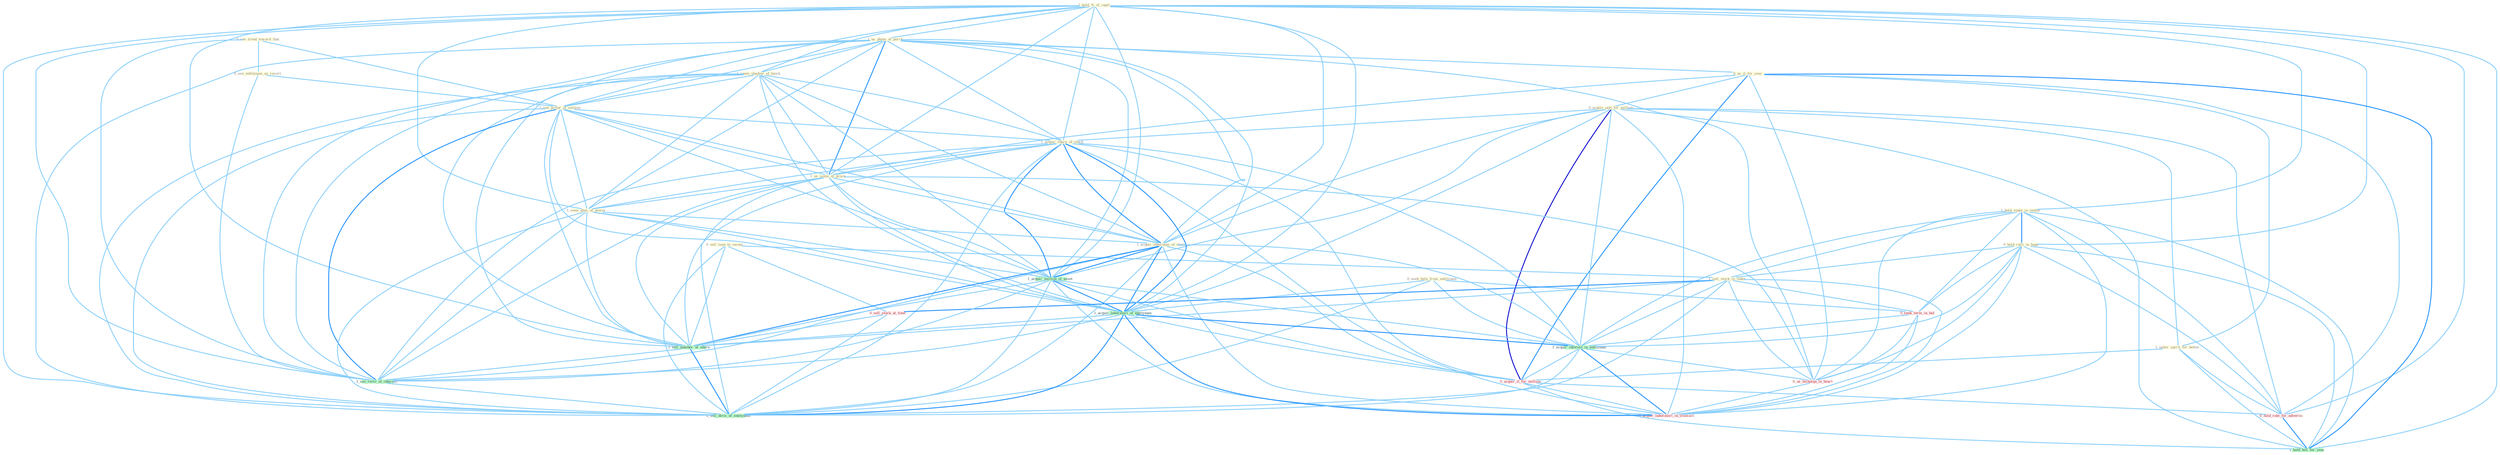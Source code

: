 Graph G{ 
    node
    [shape=polygon,style=filled,width=.5,height=.06,color="#BDFCC9",fixedsize=true,fontsize=4,
    fontcolor="#2f4f4f"];
    {node
    [color="#ffffe0", fontcolor="#8b7d6b"] "0_see_trend_toward_that " "1_hold_%_of_capit " "1_hold_stake_in_ventur " "1_us_photo_of_porch " "0_us_it_for_year " "0_seek_help_from_entitynam " "0_acquir_unit_for_million " "0_see_entitynam_as_resort " "1_seem_shadow_of_hawk " "0_sell_loan_to_owner " "1_see_pictur_of_section " "1_acquir_share_of_stock " "0_hold_ralli_in_hope " "1_us_some_of_proce " "1_seen_abus_of_power " "1_usher_spirit_for_better " "1_sell_stock_in_index " "1_acquir_othernum_of_share "}
{node [color="#fff0f5", fontcolor="#b22222"] "0_seek_term_in_bid " "0_us_techniqu_in_heart " "0_acquir_it_for_million " "0_hold_rate_for_advertis " "0_acquir_laboratori_in_transact " "0_sell_stock_at_time "}
edge [color="#B0E2FF"];

	"0_see_trend_toward_that " -- "0_see_entitynam_as_resort " [w="1", color="#87cefa" ];
	"0_see_trend_toward_that " -- "1_see_pictur_of_section " [w="1", color="#87cefa" ];
	"0_see_trend_toward_that " -- "1_see_reviv_of_interest " [w="1", color="#87cefa" ];
	"1_hold_%_of_capit " -- "1_hold_stake_in_ventur " [w="1", color="#87cefa" ];
	"1_hold_%_of_capit " -- "1_us_photo_of_porch " [w="1", color="#87cefa" ];
	"1_hold_%_of_capit " -- "1_seem_shadow_of_hawk " [w="1", color="#87cefa" ];
	"1_hold_%_of_capit " -- "1_see_pictur_of_section " [w="1", color="#87cefa" ];
	"1_hold_%_of_capit " -- "1_acquir_share_of_stock " [w="1", color="#87cefa" ];
	"1_hold_%_of_capit " -- "0_hold_ralli_in_hope " [w="1", color="#87cefa" ];
	"1_hold_%_of_capit " -- "1_us_some_of_proce " [w="1", color="#87cefa" ];
	"1_hold_%_of_capit " -- "1_seen_abus_of_power " [w="1", color="#87cefa" ];
	"1_hold_%_of_capit " -- "1_acquir_othernum_of_share " [w="1", color="#87cefa" ];
	"1_hold_%_of_capit " -- "1_acquir_million_of_asset " [w="1", color="#87cefa" ];
	"1_hold_%_of_capit " -- "1_acquir_laboratori_of_entitynam " [w="1", color="#87cefa" ];
	"1_hold_%_of_capit " -- "0_hold_rate_for_advertis " [w="1", color="#87cefa" ];
	"1_hold_%_of_capit " -- "1_sell_number_of_share " [w="1", color="#87cefa" ];
	"1_hold_%_of_capit " -- "1_see_reviv_of_interest " [w="1", color="#87cefa" ];
	"1_hold_%_of_capit " -- "1_hold_bill_for_year " [w="1", color="#87cefa" ];
	"1_hold_%_of_capit " -- "1_sell_divis_of_entitynam " [w="1", color="#87cefa" ];
	"1_hold_stake_in_ventur " -- "0_hold_ralli_in_hope " [w="2", color="#1e90ff" , len=0.8];
	"1_hold_stake_in_ventur " -- "1_sell_stock_in_index " [w="1", color="#87cefa" ];
	"1_hold_stake_in_ventur " -- "0_seek_term_in_bid " [w="1", color="#87cefa" ];
	"1_hold_stake_in_ventur " -- "1_acquir_interest_in_entitynam " [w="1", color="#87cefa" ];
	"1_hold_stake_in_ventur " -- "0_us_techniqu_in_heart " [w="1", color="#87cefa" ];
	"1_hold_stake_in_ventur " -- "0_hold_rate_for_advertis " [w="1", color="#87cefa" ];
	"1_hold_stake_in_ventur " -- "0_acquir_laboratori_in_transact " [w="1", color="#87cefa" ];
	"1_hold_stake_in_ventur " -- "1_hold_bill_for_year " [w="1", color="#87cefa" ];
	"1_us_photo_of_porch " -- "0_us_it_for_year " [w="1", color="#87cefa" ];
	"1_us_photo_of_porch " -- "1_seem_shadow_of_hawk " [w="1", color="#87cefa" ];
	"1_us_photo_of_porch " -- "1_see_pictur_of_section " [w="1", color="#87cefa" ];
	"1_us_photo_of_porch " -- "1_acquir_share_of_stock " [w="1", color="#87cefa" ];
	"1_us_photo_of_porch " -- "1_us_some_of_proce " [w="2", color="#1e90ff" , len=0.8];
	"1_us_photo_of_porch " -- "1_seen_abus_of_power " [w="1", color="#87cefa" ];
	"1_us_photo_of_porch " -- "1_acquir_othernum_of_share " [w="1", color="#87cefa" ];
	"1_us_photo_of_porch " -- "1_acquir_million_of_asset " [w="1", color="#87cefa" ];
	"1_us_photo_of_porch " -- "1_acquir_laboratori_of_entitynam " [w="1", color="#87cefa" ];
	"1_us_photo_of_porch " -- "0_us_techniqu_in_heart " [w="1", color="#87cefa" ];
	"1_us_photo_of_porch " -- "1_sell_number_of_share " [w="1", color="#87cefa" ];
	"1_us_photo_of_porch " -- "1_see_reviv_of_interest " [w="1", color="#87cefa" ];
	"1_us_photo_of_porch " -- "1_sell_divis_of_entitynam " [w="1", color="#87cefa" ];
	"0_us_it_for_year " -- "0_acquir_unit_for_million " [w="1", color="#87cefa" ];
	"0_us_it_for_year " -- "1_us_some_of_proce " [w="1", color="#87cefa" ];
	"0_us_it_for_year " -- "1_usher_spirit_for_better " [w="1", color="#87cefa" ];
	"0_us_it_for_year " -- "0_us_techniqu_in_heart " [w="1", color="#87cefa" ];
	"0_us_it_for_year " -- "0_acquir_it_for_million " [w="2", color="#1e90ff" , len=0.8];
	"0_us_it_for_year " -- "0_hold_rate_for_advertis " [w="1", color="#87cefa" ];
	"0_us_it_for_year " -- "1_hold_bill_for_year " [w="2", color="#1e90ff" , len=0.8];
	"0_seek_help_from_entitynam " -- "1_acquir_laboratori_of_entitynam " [w="1", color="#87cefa" ];
	"0_seek_help_from_entitynam " -- "0_seek_term_in_bid " [w="1", color="#87cefa" ];
	"0_seek_help_from_entitynam " -- "1_acquir_interest_in_entitynam " [w="1", color="#87cefa" ];
	"0_seek_help_from_entitynam " -- "1_sell_divis_of_entitynam " [w="1", color="#87cefa" ];
	"0_acquir_unit_for_million " -- "1_acquir_share_of_stock " [w="1", color="#87cefa" ];
	"0_acquir_unit_for_million " -- "1_usher_spirit_for_better " [w="1", color="#87cefa" ];
	"0_acquir_unit_for_million " -- "1_acquir_othernum_of_share " [w="1", color="#87cefa" ];
	"0_acquir_unit_for_million " -- "1_acquir_million_of_asset " [w="1", color="#87cefa" ];
	"0_acquir_unit_for_million " -- "1_acquir_laboratori_of_entitynam " [w="1", color="#87cefa" ];
	"0_acquir_unit_for_million " -- "1_acquir_interest_in_entitynam " [w="1", color="#87cefa" ];
	"0_acquir_unit_for_million " -- "0_acquir_it_for_million " [w="3", color="#0000cd" , len=0.6];
	"0_acquir_unit_for_million " -- "0_hold_rate_for_advertis " [w="1", color="#87cefa" ];
	"0_acquir_unit_for_million " -- "0_acquir_laboratori_in_transact " [w="1", color="#87cefa" ];
	"0_acquir_unit_for_million " -- "1_hold_bill_for_year " [w="1", color="#87cefa" ];
	"0_see_entitynam_as_resort " -- "1_see_pictur_of_section " [w="1", color="#87cefa" ];
	"0_see_entitynam_as_resort " -- "1_see_reviv_of_interest " [w="1", color="#87cefa" ];
	"1_seem_shadow_of_hawk " -- "1_see_pictur_of_section " [w="1", color="#87cefa" ];
	"1_seem_shadow_of_hawk " -- "1_acquir_share_of_stock " [w="1", color="#87cefa" ];
	"1_seem_shadow_of_hawk " -- "1_us_some_of_proce " [w="1", color="#87cefa" ];
	"1_seem_shadow_of_hawk " -- "1_seen_abus_of_power " [w="1", color="#87cefa" ];
	"1_seem_shadow_of_hawk " -- "1_acquir_othernum_of_share " [w="1", color="#87cefa" ];
	"1_seem_shadow_of_hawk " -- "1_acquir_million_of_asset " [w="1", color="#87cefa" ];
	"1_seem_shadow_of_hawk " -- "1_acquir_laboratori_of_entitynam " [w="1", color="#87cefa" ];
	"1_seem_shadow_of_hawk " -- "1_sell_number_of_share " [w="1", color="#87cefa" ];
	"1_seem_shadow_of_hawk " -- "1_see_reviv_of_interest " [w="1", color="#87cefa" ];
	"1_seem_shadow_of_hawk " -- "1_sell_divis_of_entitynam " [w="1", color="#87cefa" ];
	"0_sell_loan_to_owner " -- "1_sell_stock_in_index " [w="1", color="#87cefa" ];
	"0_sell_loan_to_owner " -- "0_sell_stock_at_time " [w="1", color="#87cefa" ];
	"0_sell_loan_to_owner " -- "1_sell_number_of_share " [w="1", color="#87cefa" ];
	"0_sell_loan_to_owner " -- "1_sell_divis_of_entitynam " [w="1", color="#87cefa" ];
	"1_see_pictur_of_section " -- "1_acquir_share_of_stock " [w="1", color="#87cefa" ];
	"1_see_pictur_of_section " -- "1_us_some_of_proce " [w="1", color="#87cefa" ];
	"1_see_pictur_of_section " -- "1_seen_abus_of_power " [w="1", color="#87cefa" ];
	"1_see_pictur_of_section " -- "1_acquir_othernum_of_share " [w="1", color="#87cefa" ];
	"1_see_pictur_of_section " -- "1_acquir_million_of_asset " [w="1", color="#87cefa" ];
	"1_see_pictur_of_section " -- "1_acquir_laboratori_of_entitynam " [w="1", color="#87cefa" ];
	"1_see_pictur_of_section " -- "1_sell_number_of_share " [w="1", color="#87cefa" ];
	"1_see_pictur_of_section " -- "1_see_reviv_of_interest " [w="2", color="#1e90ff" , len=0.8];
	"1_see_pictur_of_section " -- "1_sell_divis_of_entitynam " [w="1", color="#87cefa" ];
	"1_acquir_share_of_stock " -- "1_us_some_of_proce " [w="1", color="#87cefa" ];
	"1_acquir_share_of_stock " -- "1_seen_abus_of_power " [w="1", color="#87cefa" ];
	"1_acquir_share_of_stock " -- "1_acquir_othernum_of_share " [w="2", color="#1e90ff" , len=0.8];
	"1_acquir_share_of_stock " -- "1_acquir_million_of_asset " [w="2", color="#1e90ff" , len=0.8];
	"1_acquir_share_of_stock " -- "1_acquir_laboratori_of_entitynam " [w="2", color="#1e90ff" , len=0.8];
	"1_acquir_share_of_stock " -- "1_acquir_interest_in_entitynam " [w="1", color="#87cefa" ];
	"1_acquir_share_of_stock " -- "0_acquir_it_for_million " [w="1", color="#87cefa" ];
	"1_acquir_share_of_stock " -- "0_acquir_laboratori_in_transact " [w="1", color="#87cefa" ];
	"1_acquir_share_of_stock " -- "1_sell_number_of_share " [w="1", color="#87cefa" ];
	"1_acquir_share_of_stock " -- "1_see_reviv_of_interest " [w="1", color="#87cefa" ];
	"1_acquir_share_of_stock " -- "1_sell_divis_of_entitynam " [w="1", color="#87cefa" ];
	"0_hold_ralli_in_hope " -- "1_sell_stock_in_index " [w="1", color="#87cefa" ];
	"0_hold_ralli_in_hope " -- "0_seek_term_in_bid " [w="1", color="#87cefa" ];
	"0_hold_ralli_in_hope " -- "1_acquir_interest_in_entitynam " [w="1", color="#87cefa" ];
	"0_hold_ralli_in_hope " -- "0_us_techniqu_in_heart " [w="1", color="#87cefa" ];
	"0_hold_ralli_in_hope " -- "0_hold_rate_for_advertis " [w="1", color="#87cefa" ];
	"0_hold_ralli_in_hope " -- "0_acquir_laboratori_in_transact " [w="1", color="#87cefa" ];
	"0_hold_ralli_in_hope " -- "1_hold_bill_for_year " [w="1", color="#87cefa" ];
	"1_us_some_of_proce " -- "1_seen_abus_of_power " [w="1", color="#87cefa" ];
	"1_us_some_of_proce " -- "1_acquir_othernum_of_share " [w="1", color="#87cefa" ];
	"1_us_some_of_proce " -- "1_acquir_million_of_asset " [w="1", color="#87cefa" ];
	"1_us_some_of_proce " -- "1_acquir_laboratori_of_entitynam " [w="1", color="#87cefa" ];
	"1_us_some_of_proce " -- "0_us_techniqu_in_heart " [w="1", color="#87cefa" ];
	"1_us_some_of_proce " -- "1_sell_number_of_share " [w="1", color="#87cefa" ];
	"1_us_some_of_proce " -- "1_see_reviv_of_interest " [w="1", color="#87cefa" ];
	"1_us_some_of_proce " -- "1_sell_divis_of_entitynam " [w="1", color="#87cefa" ];
	"1_seen_abus_of_power " -- "1_acquir_othernum_of_share " [w="1", color="#87cefa" ];
	"1_seen_abus_of_power " -- "1_acquir_million_of_asset " [w="1", color="#87cefa" ];
	"1_seen_abus_of_power " -- "1_acquir_laboratori_of_entitynam " [w="1", color="#87cefa" ];
	"1_seen_abus_of_power " -- "1_sell_number_of_share " [w="1", color="#87cefa" ];
	"1_seen_abus_of_power " -- "1_see_reviv_of_interest " [w="1", color="#87cefa" ];
	"1_seen_abus_of_power " -- "1_sell_divis_of_entitynam " [w="1", color="#87cefa" ];
	"1_usher_spirit_for_better " -- "0_acquir_it_for_million " [w="1", color="#87cefa" ];
	"1_usher_spirit_for_better " -- "0_hold_rate_for_advertis " [w="1", color="#87cefa" ];
	"1_usher_spirit_for_better " -- "1_hold_bill_for_year " [w="1", color="#87cefa" ];
	"1_sell_stock_in_index " -- "0_seek_term_in_bid " [w="1", color="#87cefa" ];
	"1_sell_stock_in_index " -- "1_acquir_interest_in_entitynam " [w="1", color="#87cefa" ];
	"1_sell_stock_in_index " -- "0_us_techniqu_in_heart " [w="1", color="#87cefa" ];
	"1_sell_stock_in_index " -- "0_acquir_laboratori_in_transact " [w="1", color="#87cefa" ];
	"1_sell_stock_in_index " -- "0_sell_stock_at_time " [w="2", color="#1e90ff" , len=0.8];
	"1_sell_stock_in_index " -- "1_sell_number_of_share " [w="1", color="#87cefa" ];
	"1_sell_stock_in_index " -- "1_sell_divis_of_entitynam " [w="1", color="#87cefa" ];
	"1_acquir_othernum_of_share " -- "1_acquir_million_of_asset " [w="2", color="#1e90ff" , len=0.8];
	"1_acquir_othernum_of_share " -- "1_acquir_laboratori_of_entitynam " [w="2", color="#1e90ff" , len=0.8];
	"1_acquir_othernum_of_share " -- "1_acquir_interest_in_entitynam " [w="1", color="#87cefa" ];
	"1_acquir_othernum_of_share " -- "0_acquir_it_for_million " [w="1", color="#87cefa" ];
	"1_acquir_othernum_of_share " -- "0_acquir_laboratori_in_transact " [w="1", color="#87cefa" ];
	"1_acquir_othernum_of_share " -- "1_sell_number_of_share " [w="2", color="#1e90ff" , len=0.8];
	"1_acquir_othernum_of_share " -- "1_see_reviv_of_interest " [w="1", color="#87cefa" ];
	"1_acquir_othernum_of_share " -- "1_sell_divis_of_entitynam " [w="1", color="#87cefa" ];
	"1_acquir_million_of_asset " -- "1_acquir_laboratori_of_entitynam " [w="2", color="#1e90ff" , len=0.8];
	"1_acquir_million_of_asset " -- "1_acquir_interest_in_entitynam " [w="1", color="#87cefa" ];
	"1_acquir_million_of_asset " -- "0_acquir_it_for_million " [w="1", color="#87cefa" ];
	"1_acquir_million_of_asset " -- "0_acquir_laboratori_in_transact " [w="1", color="#87cefa" ];
	"1_acquir_million_of_asset " -- "1_sell_number_of_share " [w="1", color="#87cefa" ];
	"1_acquir_million_of_asset " -- "1_see_reviv_of_interest " [w="1", color="#87cefa" ];
	"1_acquir_million_of_asset " -- "1_sell_divis_of_entitynam " [w="1", color="#87cefa" ];
	"1_acquir_laboratori_of_entitynam " -- "1_acquir_interest_in_entitynam " [w="2", color="#1e90ff" , len=0.8];
	"1_acquir_laboratori_of_entitynam " -- "0_acquir_it_for_million " [w="1", color="#87cefa" ];
	"1_acquir_laboratori_of_entitynam " -- "0_acquir_laboratori_in_transact " [w="2", color="#1e90ff" , len=0.8];
	"1_acquir_laboratori_of_entitynam " -- "1_sell_number_of_share " [w="1", color="#87cefa" ];
	"1_acquir_laboratori_of_entitynam " -- "1_see_reviv_of_interest " [w="1", color="#87cefa" ];
	"1_acquir_laboratori_of_entitynam " -- "1_sell_divis_of_entitynam " [w="2", color="#1e90ff" , len=0.8];
	"0_seek_term_in_bid " -- "1_acquir_interest_in_entitynam " [w="1", color="#87cefa" ];
	"0_seek_term_in_bid " -- "0_us_techniqu_in_heart " [w="1", color="#87cefa" ];
	"0_seek_term_in_bid " -- "0_acquir_laboratori_in_transact " [w="1", color="#87cefa" ];
	"1_acquir_interest_in_entitynam " -- "0_us_techniqu_in_heart " [w="1", color="#87cefa" ];
	"1_acquir_interest_in_entitynam " -- "0_acquir_it_for_million " [w="1", color="#87cefa" ];
	"1_acquir_interest_in_entitynam " -- "0_acquir_laboratori_in_transact " [w="2", color="#1e90ff" , len=0.8];
	"1_acquir_interest_in_entitynam " -- "1_sell_divis_of_entitynam " [w="1", color="#87cefa" ];
	"0_us_techniqu_in_heart " -- "0_acquir_laboratori_in_transact " [w="1", color="#87cefa" ];
	"0_acquir_it_for_million " -- "0_hold_rate_for_advertis " [w="1", color="#87cefa" ];
	"0_acquir_it_for_million " -- "0_acquir_laboratori_in_transact " [w="1", color="#87cefa" ];
	"0_acquir_it_for_million " -- "1_hold_bill_for_year " [w="1", color="#87cefa" ];
	"0_hold_rate_for_advertis " -- "1_hold_bill_for_year " [w="2", color="#1e90ff" , len=0.8];
	"0_sell_stock_at_time " -- "1_sell_number_of_share " [w="1", color="#87cefa" ];
	"0_sell_stock_at_time " -- "1_sell_divis_of_entitynam " [w="1", color="#87cefa" ];
	"1_sell_number_of_share " -- "1_see_reviv_of_interest " [w="1", color="#87cefa" ];
	"1_sell_number_of_share " -- "1_sell_divis_of_entitynam " [w="2", color="#1e90ff" , len=0.8];
	"1_see_reviv_of_interest " -- "1_sell_divis_of_entitynam " [w="1", color="#87cefa" ];
}